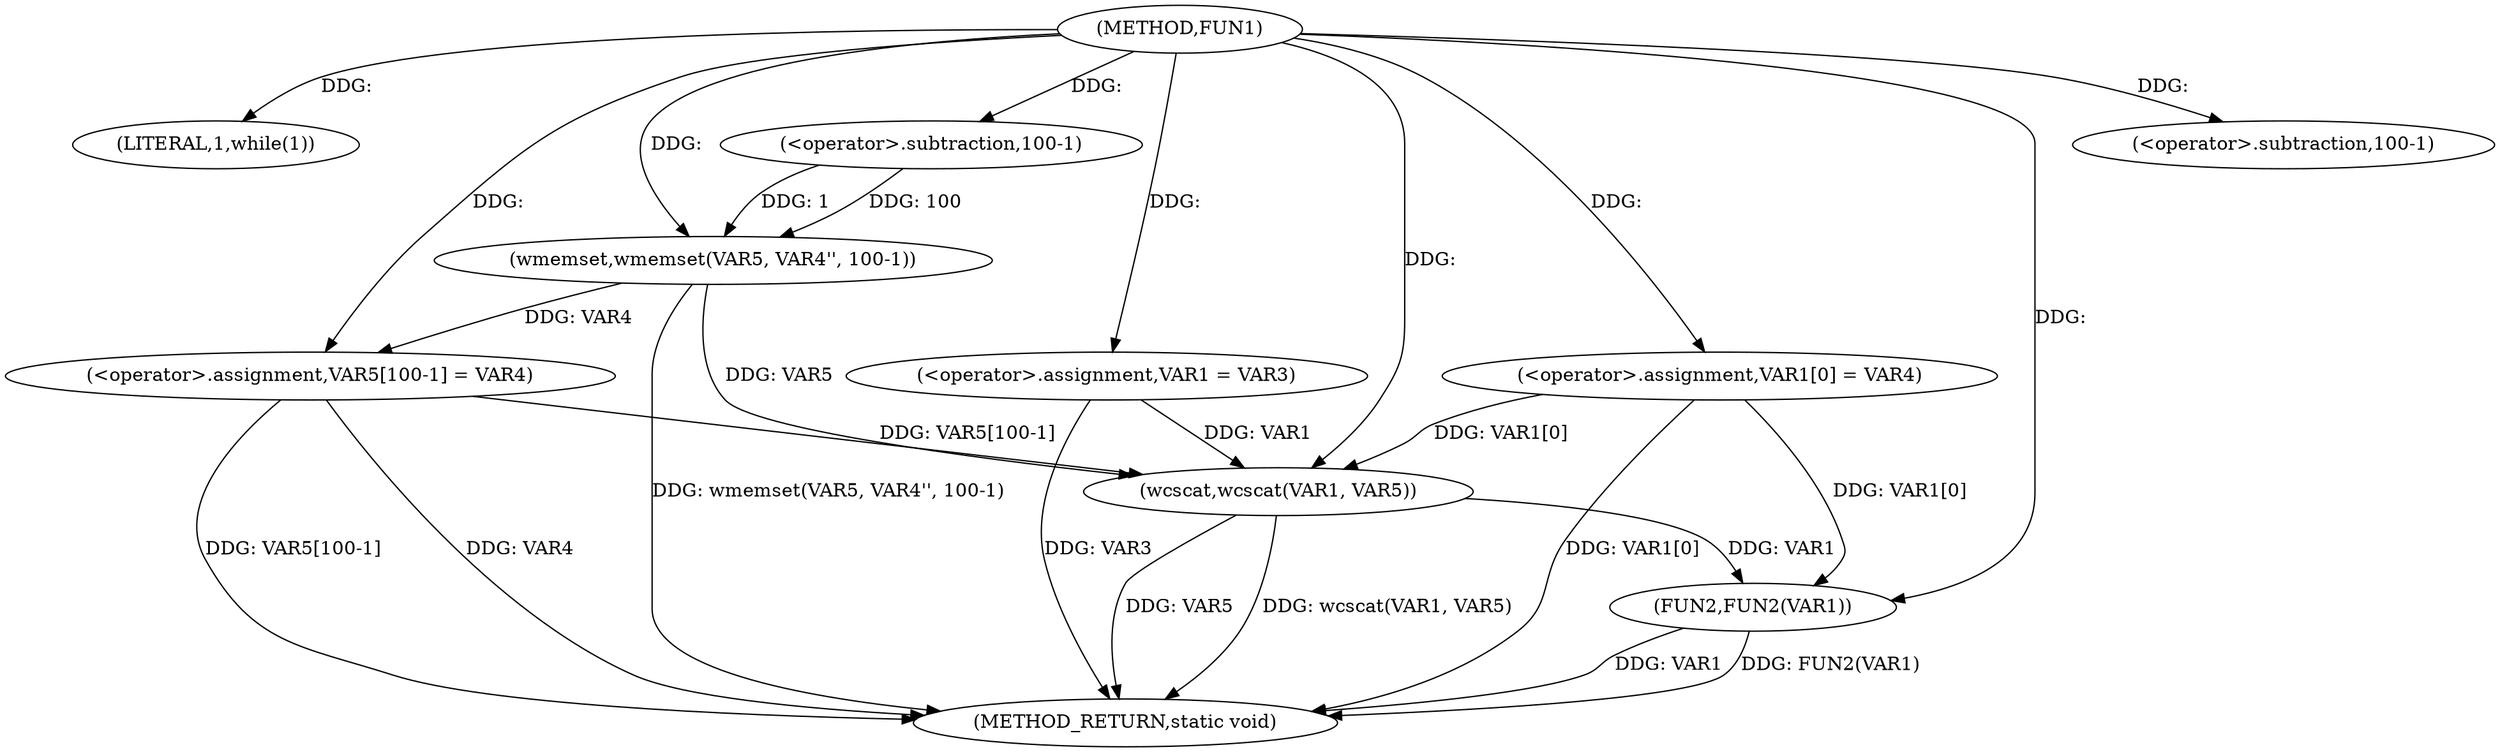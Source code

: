 digraph FUN1 {  
"1000100" [label = "(METHOD,FUN1)" ]
"1000137" [label = "(METHOD_RETURN,static void)" ]
"1000106" [label = "(LITERAL,1,while(1))" ]
"1000108" [label = "(<operator>.assignment,VAR1 = VAR3)" ]
"1000111" [label = "(<operator>.assignment,VAR1[0] = VAR4)" ]
"1000119" [label = "(wmemset,wmemset(VAR5, VAR4'', 100-1))" ]
"1000122" [label = "(<operator>.subtraction,100-1)" ]
"1000125" [label = "(<operator>.assignment,VAR5[100-1] = VAR4)" ]
"1000128" [label = "(<operator>.subtraction,100-1)" ]
"1000132" [label = "(wcscat,wcscat(VAR1, VAR5))" ]
"1000135" [label = "(FUN2,FUN2(VAR1))" ]
  "1000125" -> "1000137"  [ label = "DDG: VAR5[100-1]"] 
  "1000132" -> "1000137"  [ label = "DDG: wcscat(VAR1, VAR5)"] 
  "1000132" -> "1000137"  [ label = "DDG: VAR5"] 
  "1000111" -> "1000137"  [ label = "DDG: VAR1[0]"] 
  "1000135" -> "1000137"  [ label = "DDG: VAR1"] 
  "1000119" -> "1000137"  [ label = "DDG: wmemset(VAR5, VAR4'', 100-1)"] 
  "1000125" -> "1000137"  [ label = "DDG: VAR4"] 
  "1000135" -> "1000137"  [ label = "DDG: FUN2(VAR1)"] 
  "1000108" -> "1000137"  [ label = "DDG: VAR3"] 
  "1000100" -> "1000106"  [ label = "DDG: "] 
  "1000100" -> "1000108"  [ label = "DDG: "] 
  "1000100" -> "1000111"  [ label = "DDG: "] 
  "1000100" -> "1000119"  [ label = "DDG: "] 
  "1000122" -> "1000119"  [ label = "DDG: 100"] 
  "1000122" -> "1000119"  [ label = "DDG: 1"] 
  "1000100" -> "1000122"  [ label = "DDG: "] 
  "1000119" -> "1000125"  [ label = "DDG: VAR4"] 
  "1000100" -> "1000125"  [ label = "DDG: "] 
  "1000100" -> "1000128"  [ label = "DDG: "] 
  "1000111" -> "1000132"  [ label = "DDG: VAR1[0]"] 
  "1000108" -> "1000132"  [ label = "DDG: VAR1"] 
  "1000100" -> "1000132"  [ label = "DDG: "] 
  "1000125" -> "1000132"  [ label = "DDG: VAR5[100-1]"] 
  "1000119" -> "1000132"  [ label = "DDG: VAR5"] 
  "1000132" -> "1000135"  [ label = "DDG: VAR1"] 
  "1000111" -> "1000135"  [ label = "DDG: VAR1[0]"] 
  "1000100" -> "1000135"  [ label = "DDG: "] 
}
